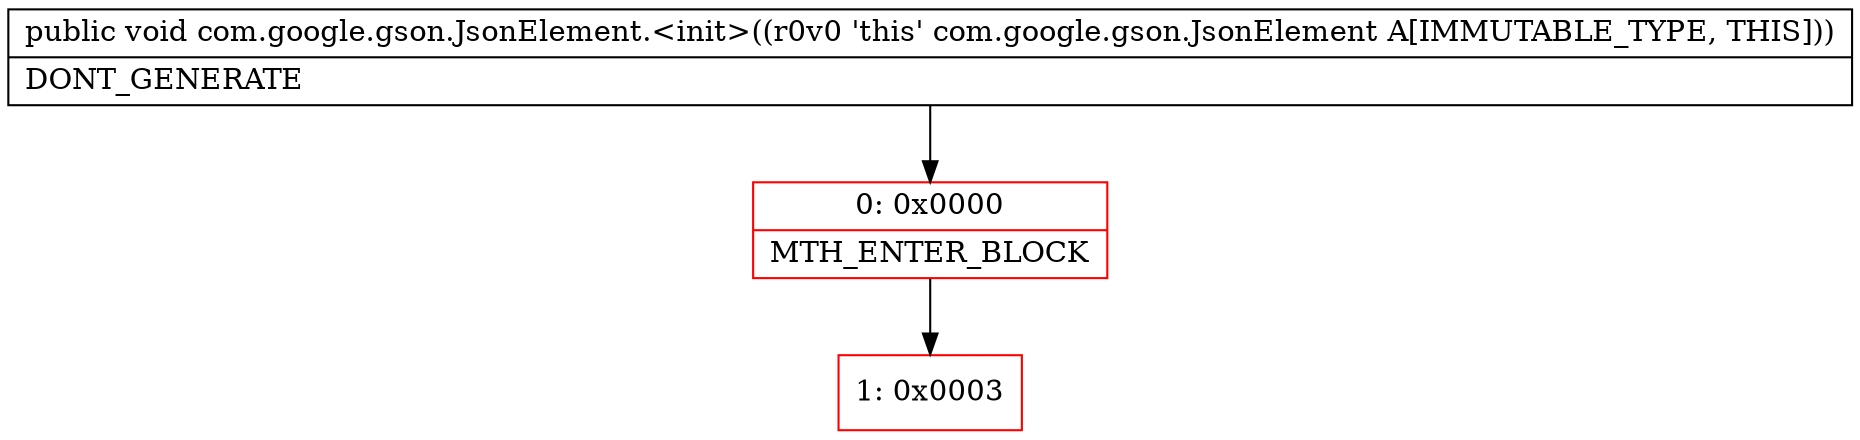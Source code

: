 digraph "CFG forcom.google.gson.JsonElement.\<init\>()V" {
subgraph cluster_Region_1825593430 {
label = "R(0)";
node [shape=record,color=blue];
}
Node_0 [shape=record,color=red,label="{0\:\ 0x0000|MTH_ENTER_BLOCK\l}"];
Node_1 [shape=record,color=red,label="{1\:\ 0x0003}"];
MethodNode[shape=record,label="{public void com.google.gson.JsonElement.\<init\>((r0v0 'this' com.google.gson.JsonElement A[IMMUTABLE_TYPE, THIS]))  | DONT_GENERATE\l}"];
MethodNode -> Node_0;
Node_0 -> Node_1;
}

